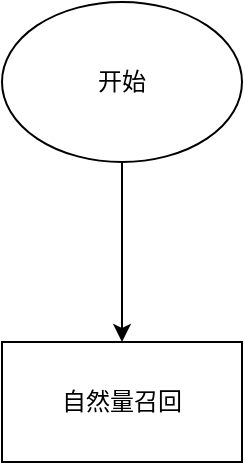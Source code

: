 <mxfile version="24.7.10">
  <diagram name="第 1 页" id="-xXS3Bjq7ltXCr-WqhGV">
    <mxGraphModel dx="1434" dy="758" grid="1" gridSize="10" guides="1" tooltips="1" connect="1" arrows="1" fold="1" page="1" pageScale="1" pageWidth="827" pageHeight="1169" math="0" shadow="0">
      <root>
        <mxCell id="0" />
        <mxCell id="1" parent="0" />
        <mxCell id="8KwIYaK9aIIhkefSwVKC-3" value="" style="edgeStyle=orthogonalEdgeStyle;rounded=0;orthogonalLoop=1;jettySize=auto;html=1;" edge="1" parent="1" source="8KwIYaK9aIIhkefSwVKC-1" target="8KwIYaK9aIIhkefSwVKC-2">
          <mxGeometry relative="1" as="geometry" />
        </mxCell>
        <mxCell id="8KwIYaK9aIIhkefSwVKC-1" value="开始" style="ellipse;whiteSpace=wrap;html=1;" vertex="1" parent="1">
          <mxGeometry x="330" y="50" width="120" height="80" as="geometry" />
        </mxCell>
        <mxCell id="8KwIYaK9aIIhkefSwVKC-2" value="自然量召回" style="whiteSpace=wrap;html=1;" vertex="1" parent="1">
          <mxGeometry x="330" y="220" width="120" height="60" as="geometry" />
        </mxCell>
      </root>
    </mxGraphModel>
  </diagram>
</mxfile>
